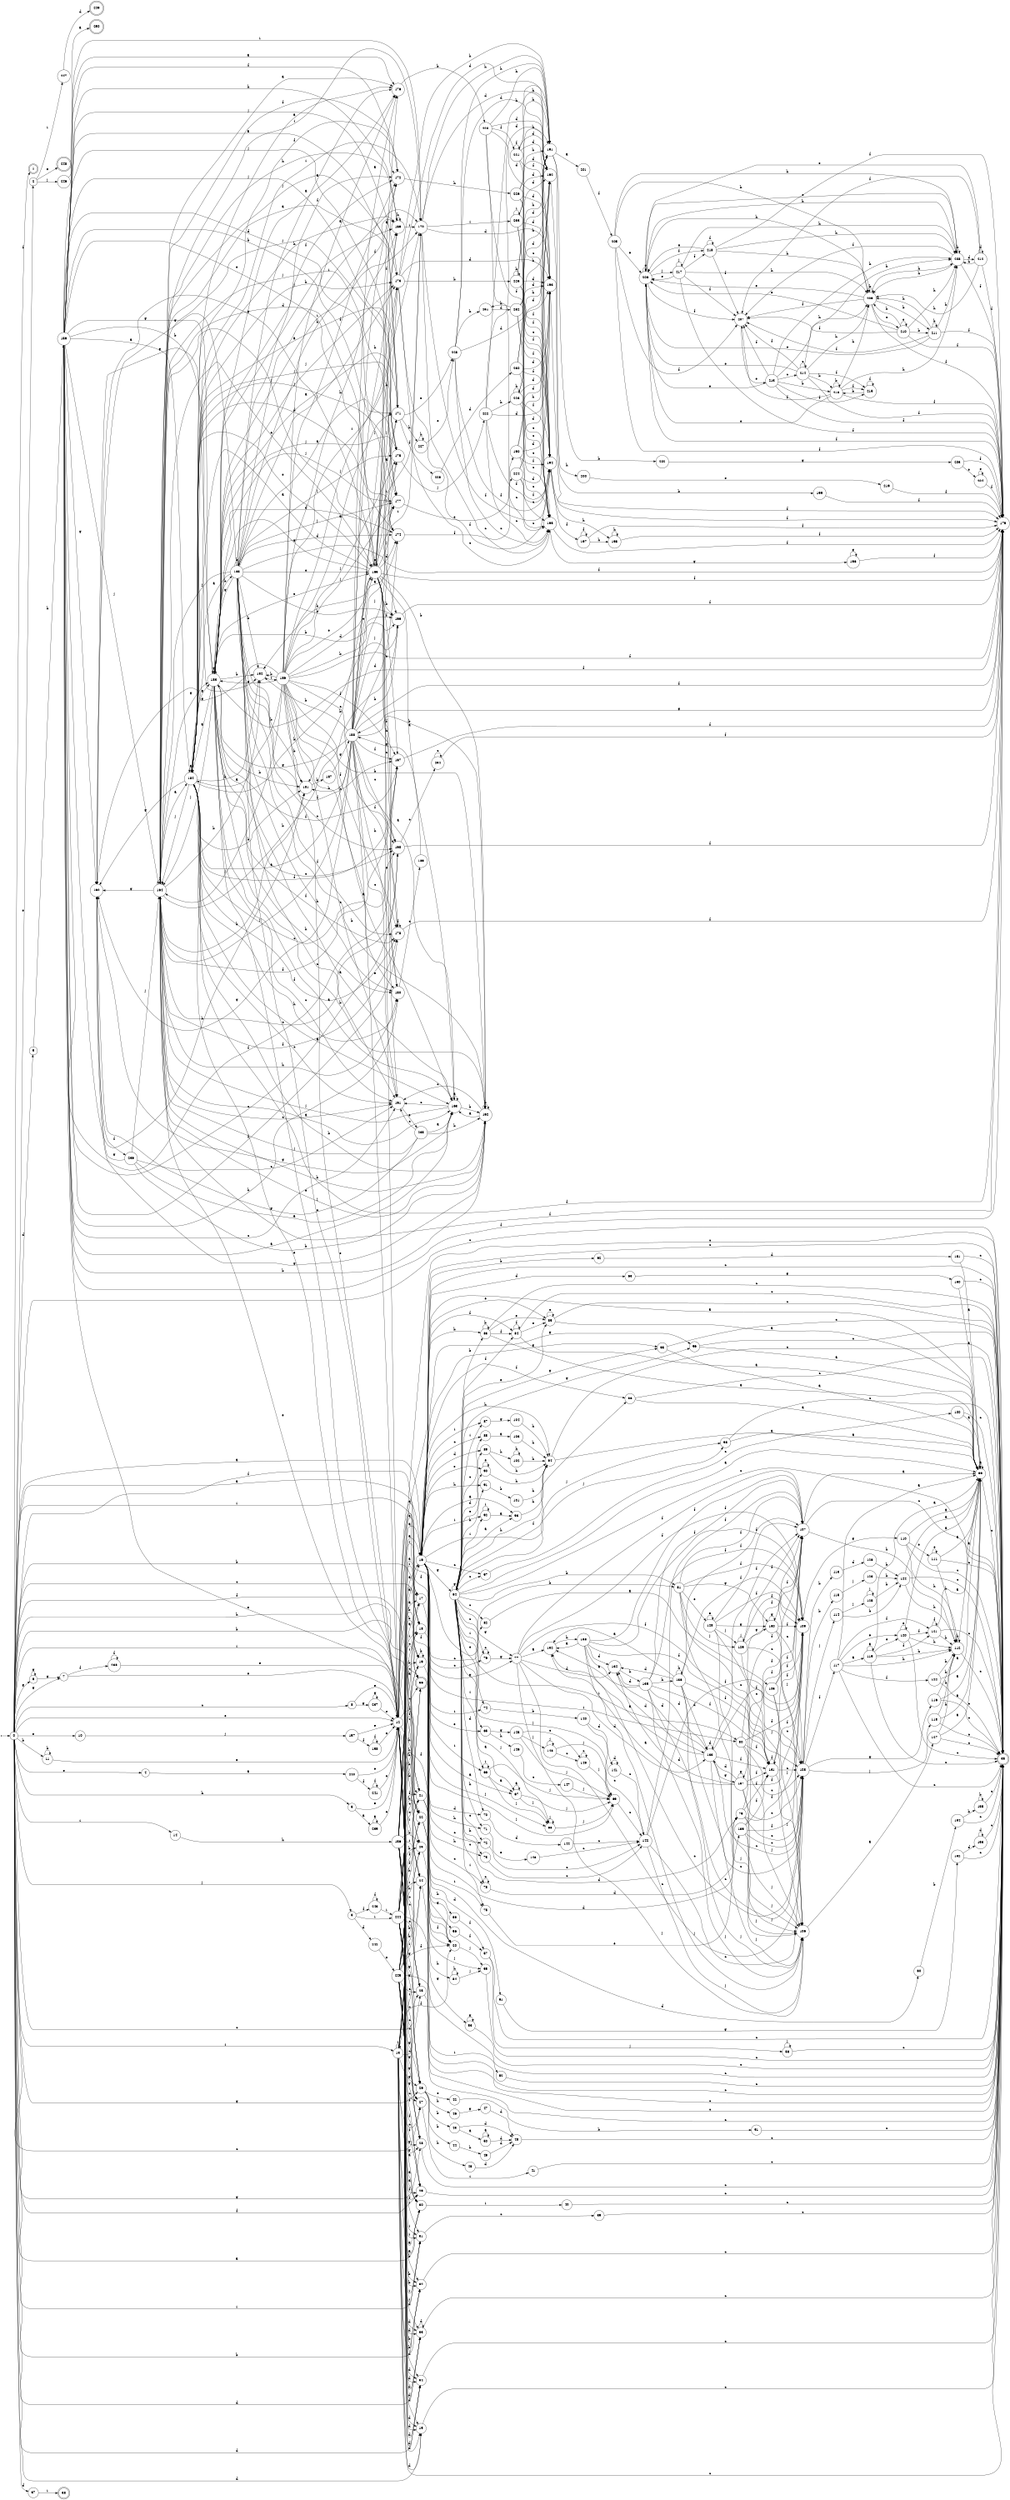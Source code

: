 digraph finite_state_machine {
rankdir=LR;
size="20,20";
node [shape = point]; "dummy0"
node [shape = circle]; "0";
"dummy0" -> "0";
node [shape = doublecircle]; "1";node [shape = circle]; "2";
node [shape = circle]; "3";
node [shape = circle]; "4";
node [shape = circle]; "5";
node [shape = circle]; "6";
node [shape = circle]; "7";
node [shape = circle]; "8";
node [shape = circle]; "9";
node [shape = circle]; "10";
node [shape = circle]; "11";
node [shape = circle]; "12";
node [shape = circle]; "13";
node [shape = circle]; "14";
node [shape = circle]; "15";
node [shape = circle]; "16";
node [shape = circle]; "17";
node [shape = circle]; "18";
node [shape = circle]; "19";
node [shape = circle]; "20";
node [shape = circle]; "21";
node [shape = circle]; "22";
node [shape = circle]; "23";
node [shape = circle]; "24";
node [shape = circle]; "25";
node [shape = circle]; "26";
node [shape = circle]; "27";
node [shape = circle]; "28";
node [shape = circle]; "29";
node [shape = circle]; "30";
node [shape = circle]; "31";
node [shape = circle]; "32";
node [shape = circle]; "33";
node [shape = circle]; "34";
node [shape = doublecircle]; "35";node [shape = doublecircle]; "36";node [shape = circle]; "37";
node [shape = doublecircle]; "38";node [shape = circle]; "39";
node [shape = circle]; "40";
node [shape = circle]; "41";
node [shape = circle]; "42";
node [shape = circle]; "43";
node [shape = circle]; "44";
node [shape = circle]; "45";
node [shape = circle]; "46";
node [shape = circle]; "47";
node [shape = circle]; "48";
node [shape = circle]; "49";
node [shape = circle]; "50";
node [shape = circle]; "51";
node [shape = circle]; "52";
node [shape = circle]; "53";
node [shape = circle]; "54";
node [shape = circle]; "55";
node [shape = circle]; "56";
node [shape = circle]; "57";
node [shape = circle]; "58";
node [shape = circle]; "59";
node [shape = circle]; "60";
node [shape = circle]; "61";
node [shape = circle]; "62";
node [shape = circle]; "63";
node [shape = circle]; "64";
node [shape = circle]; "65";
node [shape = circle]; "66";
node [shape = circle]; "67";
node [shape = circle]; "68";
node [shape = circle]; "69";
node [shape = circle]; "70";
node [shape = circle]; "71";
node [shape = circle]; "72";
node [shape = circle]; "73";
node [shape = circle]; "74";
node [shape = circle]; "75";
node [shape = circle]; "76";
node [shape = circle]; "77";
node [shape = circle]; "78";
node [shape = circle]; "79";
node [shape = circle]; "80";
node [shape = circle]; "81";
node [shape = circle]; "82";
node [shape = circle]; "83";
node [shape = circle]; "84";
node [shape = circle]; "85";
node [shape = circle]; "86";
node [shape = circle]; "87";
node [shape = circle]; "88";
node [shape = circle]; "89";
node [shape = circle]; "90";
node [shape = circle]; "91";
node [shape = circle]; "92";
node [shape = circle]; "93";
node [shape = circle]; "94";
node [shape = circle]; "95";
node [shape = circle]; "96";
node [shape = circle]; "97";
node [shape = circle]; "98";
node [shape = circle]; "99";
node [shape = circle]; "100";
node [shape = circle]; "101";
node [shape = circle]; "102";
node [shape = circle]; "103";
node [shape = circle]; "104";
node [shape = circle]; "105";
node [shape = circle]; "106";
node [shape = circle]; "107";
node [shape = circle]; "108";
node [shape = circle]; "109";
node [shape = circle]; "110";
node [shape = circle]; "111";
node [shape = circle]; "112";
node [shape = circle]; "113";
node [shape = circle]; "114";
node [shape = circle]; "115";
node [shape = circle]; "116";
node [shape = circle]; "117";
node [shape = circle]; "118";
node [shape = circle]; "119";
node [shape = circle]; "120";
node [shape = circle]; "121";
node [shape = circle]; "122";
node [shape = circle]; "123";
node [shape = circle]; "124";
node [shape = circle]; "125";
node [shape = circle]; "126";
node [shape = circle]; "127";
node [shape = circle]; "128";
node [shape = circle]; "129";
node [shape = circle]; "130";
node [shape = circle]; "131";
node [shape = circle]; "132";
node [shape = circle]; "133";
node [shape = circle]; "134";
node [shape = circle]; "135";
node [shape = circle]; "136";
node [shape = circle]; "137";
node [shape = circle]; "138";
node [shape = circle]; "139";
node [shape = circle]; "140";
node [shape = circle]; "141";
node [shape = circle]; "142";
node [shape = circle]; "143";
node [shape = circle]; "144";
node [shape = circle]; "145";
node [shape = circle]; "146";
node [shape = circle]; "147";
node [shape = circle]; "148";
node [shape = circle]; "149";
node [shape = circle]; "150";
node [shape = circle]; "151";
node [shape = circle]; "152";
node [shape = circle]; "153";
node [shape = circle]; "154";
node [shape = circle]; "155";
node [shape = circle]; "156";
node [shape = circle]; "157";
node [shape = circle]; "158";
node [shape = circle]; "159";
node [shape = circle]; "160";
node [shape = circle]; "161";
node [shape = circle]; "162";
node [shape = circle]; "163";
node [shape = circle]; "164";
node [shape = circle]; "165";
node [shape = circle]; "166";
node [shape = circle]; "167";
node [shape = circle]; "168";
node [shape = circle]; "169";
node [shape = circle]; "170";
node [shape = circle]; "171";
node [shape = circle]; "172";
node [shape = circle]; "173";
node [shape = circle]; "174";
node [shape = circle]; "175";
node [shape = circle]; "176";
node [shape = circle]; "177";
node [shape = circle]; "178";
node [shape = circle]; "179";
node [shape = circle]; "180";
node [shape = circle]; "181";
node [shape = circle]; "182";
node [shape = circle]; "183";
node [shape = circle]; "184";
node [shape = circle]; "185";
node [shape = circle]; "186";
node [shape = circle]; "187";
node [shape = circle]; "188";
node [shape = circle]; "189";
node [shape = circle]; "190";
node [shape = circle]; "191";
node [shape = circle]; "192";
node [shape = circle]; "193";
node [shape = circle]; "194";
node [shape = circle]; "195";
node [shape = circle]; "196";
node [shape = circle]; "197";
node [shape = circle]; "198";
node [shape = circle]; "199";
node [shape = circle]; "200";
node [shape = circle]; "201";
node [shape = circle]; "202";
node [shape = circle]; "203";
node [shape = circle]; "204";
node [shape = circle]; "205";
node [shape = circle]; "206";
node [shape = circle]; "207";
node [shape = circle]; "208";
node [shape = circle]; "209";
node [shape = circle]; "210";
node [shape = circle]; "211";
node [shape = circle]; "212";
node [shape = circle]; "213";
node [shape = circle]; "214";
node [shape = circle]; "215";
node [shape = circle]; "216";
node [shape = circle]; "217";
node [shape = circle]; "218";
node [shape = circle]; "219";
node [shape = circle]; "220";
node [shape = circle]; "221";
node [shape = circle]; "222";
node [shape = circle]; "223";
node [shape = circle]; "224";
node [shape = circle]; "225";
node [shape = circle]; "226";
node [shape = circle]; "227";
node [shape = circle]; "228";
node [shape = circle]; "229";
node [shape = circle]; "230";
node [shape = circle]; "231";
node [shape = circle]; "232";
node [shape = circle]; "233";
node [shape = circle]; "234";
node [shape = circle]; "235";
node [shape = circle]; "236";
node [shape = circle]; "237";
node [shape = circle]; "238";
node [shape = circle]; "239";
node [shape = circle]; "240";
node [shape = circle]; "241";
node [shape = circle]; "242";
node [shape = circle]; "243";
node [shape = circle]; "244";
node [shape = circle]; "245";
node [shape = circle]; "246";
node [shape = circle]; "247";
node [shape = doublecircle]; "248";node [shape = doublecircle]; "249";node [shape = doublecircle]; "250";"0" -> "1" [label = "f"];
 "0" -> "29" [label = "f"];
 "0" -> "20" [label = "f"];
 "0" -> "21" [label = "f"];
 "0" -> "2" [label = "e"];
 "0" -> "10" [label = "e"];
 "0" -> "4" [label = "e"];
 "0" -> "12" [label = "e"];
 "0" -> "3" [label = "j"];
 "0" -> "5" [label = "h"];
 "0" -> "22" [label = "h"];
 "0" -> "26" [label = "g"];
 "0" -> "28" [label = "g"];
 "0" -> "6" [label = "g"];
 "0" -> "7" [label = "g"];
 "0" -> "35" [label = "c"];
 "0" -> "36" [label = "c"];
 "0" -> "8" [label = "c"];
 "0" -> "25" [label = "c"];
 "0" -> "27" [label = "c"];
 "0" -> "33" [label = "d"];
 "0" -> "34" [label = "d"];
 "0" -> "37" [label = "d"];
 "0" -> "9" [label = "d"];
 "0" -> "15" [label = "d"];
 "0" -> "19" [label = "b"];
 "0" -> "32" [label = "b"];
 "0" -> "11" [label = "b"];
 "0" -> "23" [label = "b"];
 "0" -> "18" [label = "i"];
 "0" -> "24" [label = "i"];
 "0" -> "13" [label = "i"];
 "0" -> "14" [label = "i"];
 "0" -> "31" [label = "i"];
 "0" -> "16" [label = "a"];
 "0" -> "17" [label = "a"];
 "0" -> "30" [label = "a"];
 "37" -> "38" [label = "i"];
 "34" -> "35" [label = "c"];
 "33" -> "33" [label = "d"];
 "33" -> "35" [label = "c"];
 "32" -> "35" [label = "c"];
 "31" -> "39" [label = "c"];
 "39" -> "35" [label = "c"];
 "30" -> "40" [label = "i"];
 "40" -> "35" [label = "c"];
 "29" -> "35" [label = "c"];
 "28" -> "35" [label = "c"];
 "27" -> "41" [label = "i"];
 "41" -> "35" [label = "c"];
 "26" -> "42" [label = "e"];
 "26" -> "43" [label = "b"];
 "26" -> "44" [label = "b"];
 "26" -> "45" [label = "h"];
 "26" -> "46" [label = "h"];
 "46" -> "47" [label = "g"];
 "47" -> "48" [label = "d"];
 "48" -> "35" [label = "c"];
 "45" -> "48" [label = "d"];
 "44" -> "49" [label = "h"];
 "49" -> "48" [label = "d"];
 "43" -> "50" [label = "a"];
 "43" -> "48" [label = "d"];
 "50" -> "50" [label = "a"];
 "50" -> "48" [label = "d"];
 "42" -> "51" [label = "b"];
 "51" -> "35" [label = "c"];
 "25" -> "35" [label = "c"];
 "24" -> "35" [label = "c"];
 "23" -> "52" [label = "i"];
 "52" -> "35" [label = "c"];
 "22" -> "53" [label = "g"];
 "22" -> "35" [label = "c"];
 "53" -> "53" [label = "g"];
 "53" -> "35" [label = "c"];
 "21" -> "54" [label = "h"];
 "21" -> "55" [label = "j"];
 "55" -> "35" [label = "c"];
 "54" -> "54" [label = "h"];
 "54" -> "55" [label = "j"];
 "20" -> "55" [label = "j"];
 "19" -> "19" [label = "b"];
 "19" -> "20" [label = "f"];
 "18" -> "56" [label = "g"];
 "56" -> "57" [label = "f"];
 "57" -> "58" [label = "j"];
 "57" -> "35" [label = "c"];
 "58" -> "58" [label = "j"];
 "58" -> "35" [label = "c"];
 "17" -> "59" [label = "h"];
 "59" -> "57" [label = "f"];
 "16" -> "63" [label = "d"];
 "16" -> "70" [label = "d"];
 "16" -> "89" [label = "d"];
 "16" -> "60" [label = "d"];
 "16" -> "61" [label = "d"];
 "16" -> "79" [label = "d"];
 "16" -> "81" [label = "b"];
 "16" -> "83" [label = "b"];
 "16" -> "62" [label = "b"];
 "16" -> "64" [label = "g"];
 "16" -> "96" [label = "g"];
 "16" -> "77" [label = "g"];
 "16" -> "95" [label = "g"];
 "16" -> "65" [label = "e"];
 "16" -> "90" [label = "e"];
 "16" -> "85" [label = "e"];
 "16" -> "80" [label = "i"];
 "16" -> "66" [label = "i"];
 "16" -> "87" [label = "i"];
 "16" -> "74" [label = "i"];
 "16" -> "75" [label = "i"];
 "16" -> "92" [label = "i"];
 "16" -> "99" [label = "a"];
 "16" -> "67" [label = "a"];
 "16" -> "93" [label = "a"];
 "16" -> "98" [label = "j"];
 "16" -> "68" [label = "j"];
 "16" -> "69" [label = "j"];
 "16" -> "73" [label = "h"];
 "16" -> "91" [label = "h"];
 "16" -> "94" [label = "h"];
 "16" -> "71" [label = "h"];
 "16" -> "97" [label = "c"];
 "16" -> "82" [label = "c"];
 "16" -> "35" [label = "c"];
 "16" -> "72" [label = "c"];
 "16" -> "88" [label = "c"];
 "16" -> "76" [label = "c"];
 "16" -> "78" [label = "c"];
 "16" -> "84" [label = "f"];
 "16" -> "86" [label = "f"];
 "99" -> "99" [label = "a"];
 "99" -> "35" [label = "c"];
 "98" -> "99" [label = "a"];
 "98" -> "35" [label = "c"];
 "97" -> "100" [label = "c"];
 "100" -> "99" [label = "a"];
 "100" -> "35" [label = "c"];
 "96" -> "99" [label = "a"];
 "96" -> "35" [label = "c"];
 "95" -> "99" [label = "a"];
 "95" -> "35" [label = "c"];
 "94" -> "99" [label = "a"];
 "94" -> "35" [label = "c"];
 "93" -> "94" [label = "h"];
 "92" -> "92" [label = "i"];
 "92" -> "93" [label = "a"];
 "91" -> "101" [label = "b"];
 "101" -> "94" [label = "h"];
 "90" -> "90" [label = "e"];
 "90" -> "94" [label = "h"];
 "89" -> "94" [label = "h"];
 "89" -> "102" [label = "h"];
 "102" -> "94" [label = "h"];
 "102" -> "102" [label = "h"];
 "88" -> "103" [label = "a"];
 "103" -> "94" [label = "h"];
 "87" -> "104" [label = "g"];
 "104" -> "94" [label = "h"];
 "86" -> "99" [label = "a"];
 "86" -> "35" [label = "c"];
 "85" -> "85" [label = "e"];
 "85" -> "99" [label = "a"];
 "85" -> "35" [label = "c"];
 "84" -> "84" [label = "f"];
 "84" -> "85" [label = "e"];
 "84" -> "99" [label = "a"];
 "84" -> "35" [label = "c"];
 "83" -> "83" [label = "b"];
 "83" -> "84" [label = "f"];
 "83" -> "85" [label = "e"];
 "83" -> "99" [label = "a"];
 "83" -> "35" [label = "c"];
 "82" -> "105" [label = "a"];
 "105" -> "106" [label = "j"];
 "105" -> "107" [label = "f"];
 "105" -> "109" [label = "f"];
 "105" -> "108" [label = "c"];
 "109" -> "110" [label = "g"];
 "110" -> "111" [label = "e"];
 "110" -> "112" [label = "h"];
 "110" -> "99" [label = "a"];
 "110" -> "35" [label = "c"];
 "112" -> "112" [label = "h"];
 "112" -> "99" [label = "a"];
 "112" -> "35" [label = "c"];
 "111" -> "111" [label = "e"];
 "111" -> "112" [label = "h"];
 "111" -> "99" [label = "a"];
 "111" -> "35" [label = "c"];
 "108" -> "113" [label = "b"];
 "108" -> "115" [label = "b"];
 "108" -> "114" [label = "j"];
 "108" -> "118" [label = "j"];
 "108" -> "116" [label = "g"];
 "108" -> "117" [label = "f"];
 "118" -> "112" [label = "h"];
 "118" -> "99" [label = "a"];
 "118" -> "35" [label = "c"];
 "117" -> "99" [label = "a"];
 "117" -> "119" [label = "a"];
 "117" -> "120" [label = "e"];
 "117" -> "121" [label = "f"];
 "117" -> "122" [label = "f"];
 "117" -> "112" [label = "h"];
 "117" -> "35" [label = "c"];
 "122" -> "112" [label = "h"];
 "122" -> "99" [label = "a"];
 "122" -> "35" [label = "c"];
 "121" -> "121" [label = "f"];
 "121" -> "112" [label = "h"];
 "121" -> "99" [label = "a"];
 "121" -> "35" [label = "c"];
 "120" -> "120" [label = "e"];
 "120" -> "121" [label = "f"];
 "120" -> "112" [label = "h"];
 "120" -> "99" [label = "a"];
 "120" -> "35" [label = "c"];
 "119" -> "99" [label = "a"];
 "119" -> "119" [label = "a"];
 "119" -> "120" [label = "e"];
 "119" -> "121" [label = "f"];
 "119" -> "112" [label = "h"];
 "119" -> "35" [label = "c"];
 "116" -> "112" [label = "h"];
 "116" -> "99" [label = "a"];
 "116" -> "35" [label = "c"];
 "115" -> "123" [label = "j"];
 "123" -> "124" [label = "b"];
 "124" -> "112" [label = "h"];
 "124" -> "99" [label = "a"];
 "124" -> "35" [label = "c"];
 "114" -> "125" [label = "j"];
 "114" -> "124" [label = "b"];
 "125" -> "125" [label = "j"];
 "125" -> "124" [label = "b"];
 "113" -> "126" [label = "d"];
 "126" -> "124" [label = "b"];
 "107" -> "112" [label = "h"];
 "107" -> "99" [label = "a"];
 "107" -> "35" [label = "c"];
 "106" -> "127" [label = "a"];
 "127" -> "112" [label = "h"];
 "127" -> "99" [label = "a"];
 "127" -> "35" [label = "c"];
 "81" -> "128" [label = "e"];
 "81" -> "129" [label = "j"];
 "81" -> "106" [label = "j"];
 "81" -> "130" [label = "g"];
 "81" -> "107" [label = "f"];
 "81" -> "109" [label = "f"];
 "81" -> "108" [label = "c"];
 "130" -> "130" [label = "g"];
 "130" -> "106" [label = "j"];
 "130" -> "107" [label = "f"];
 "130" -> "109" [label = "f"];
 "130" -> "108" [label = "c"];
 "129" -> "129" [label = "j"];
 "129" -> "106" [label = "j"];
 "129" -> "130" [label = "g"];
 "129" -> "107" [label = "f"];
 "129" -> "109" [label = "f"];
 "129" -> "108" [label = "c"];
 "128" -> "128" [label = "e"];
 "128" -> "129" [label = "j"];
 "128" -> "106" [label = "j"];
 "128" -> "130" [label = "g"];
 "128" -> "107" [label = "f"];
 "128" -> "109" [label = "f"];
 "128" -> "108" [label = "c"];
 "80" -> "107" [label = "f"];
 "80" -> "131" [label = "f"];
 "80" -> "109" [label = "f"];
 "80" -> "106" [label = "j"];
 "80" -> "108" [label = "c"];
 "131" -> "107" [label = "f"];
 "131" -> "131" [label = "f"];
 "131" -> "109" [label = "f"];
 "131" -> "106" [label = "j"];
 "131" -> "108" [label = "c"];
 "79" -> "107" [label = "f"];
 "79" -> "131" [label = "f"];
 "79" -> "109" [label = "f"];
 "79" -> "106" [label = "j"];
 "79" -> "108" [label = "c"];
 "78" -> "78" [label = "c"];
 "78" -> "79" [label = "d"];
 "77" -> "132" [label = "a"];
 "77" -> "133" [label = "d"];
 "77" -> "134" [label = "d"];
 "77" -> "107" [label = "f"];
 "77" -> "131" [label = "f"];
 "77" -> "109" [label = "f"];
 "77" -> "106" [label = "j"];
 "77" -> "108" [label = "c"];
 "134" -> "135" [label = "h"];
 "135" -> "133" [label = "d"];
 "135" -> "134" [label = "d"];
 "135" -> "136" [label = "h"];
 "135" -> "132" [label = "a"];
 "135" -> "107" [label = "f"];
 "135" -> "131" [label = "f"];
 "135" -> "109" [label = "f"];
 "135" -> "106" [label = "j"];
 "135" -> "108" [label = "c"];
 "136" -> "136" [label = "h"];
 "136" -> "133" [label = "d"];
 "136" -> "134" [label = "d"];
 "136" -> "132" [label = "a"];
 "136" -> "107" [label = "f"];
 "136" -> "131" [label = "f"];
 "136" -> "109" [label = "f"];
 "136" -> "106" [label = "j"];
 "136" -> "108" [label = "c"];
 "133" -> "133" [label = "d"];
 "133" -> "134" [label = "d"];
 "133" -> "137" [label = "g"];
 "133" -> "132" [label = "a"];
 "133" -> "107" [label = "f"];
 "133" -> "131" [label = "f"];
 "133" -> "109" [label = "f"];
 "133" -> "106" [label = "j"];
 "133" -> "108" [label = "c"];
 "137" -> "137" [label = "g"];
 "137" -> "133" [label = "d"];
 "137" -> "134" [label = "d"];
 "137" -> "132" [label = "a"];
 "137" -> "107" [label = "f"];
 "137" -> "131" [label = "f"];
 "137" -> "109" [label = "f"];
 "137" -> "106" [label = "j"];
 "137" -> "108" [label = "c"];
 "132" -> "138" [label = "h"];
 "138" -> "132" [label = "a"];
 "138" -> "133" [label = "d"];
 "138" -> "134" [label = "d"];
 "138" -> "107" [label = "f"];
 "138" -> "131" [label = "f"];
 "138" -> "109" [label = "f"];
 "138" -> "106" [label = "j"];
 "138" -> "108" [label = "c"];
 "76" -> "76" [label = "c"];
 "76" -> "77" [label = "g"];
 "75" -> "139" [label = "e"];
 "139" -> "107" [label = "f"];
 "139" -> "131" [label = "f"];
 "139" -> "109" [label = "f"];
 "139" -> "106" [label = "j"];
 "139" -> "108" [label = "c"];
 "74" -> "140" [label = "b"];
 "140" -> "141" [label = "d"];
 "140" -> "142" [label = "c"];
 "142" -> "106" [label = "j"];
 "142" -> "107" [label = "f"];
 "142" -> "109" [label = "f"];
 "142" -> "108" [label = "c"];
 "141" -> "141" [label = "d"];
 "141" -> "142" [label = "c"];
 "73" -> "142" [label = "c"];
 "72" -> "142" [label = "c"];
 "71" -> "143" [label = "e"];
 "143" -> "142" [label = "c"];
 "70" -> "144" [label = "d"];
 "144" -> "142" [label = "c"];
 "69" -> "142" [label = "c"];
 "68" -> "68" [label = "j"];
 "68" -> "69" [label = "j"];
 "67" -> "67" [label = "a"];
 "67" -> "68" [label = "j"];
 "67" -> "69" [label = "j"];
 "66" -> "66" [label = "i"];
 "66" -> "67" [label = "a"];
 "66" -> "68" [label = "j"];
 "66" -> "69" [label = "j"];
 "65" -> "145" [label = "g"];
 "65" -> "146" [label = "h"];
 "146" -> "147" [label = "c"];
 "147" -> "69" [label = "j"];
 "145" -> "148" [label = "j"];
 "145" -> "69" [label = "j"];
 "145" -> "149" [label = "c"];
 "149" -> "149" [label = "c"];
 "149" -> "69" [label = "j"];
 "148" -> "148" [label = "j"];
 "148" -> "69" [label = "j"];
 "148" -> "149" [label = "c"];
 "64" -> "64" [label = "g"];
 "64" -> "96" [label = "g"];
 "64" -> "77" [label = "g"];
 "64" -> "95" [label = "g"];
 "64" -> "65" [label = "e"];
 "64" -> "90" [label = "e"];
 "64" -> "85" [label = "e"];
 "64" -> "80" [label = "i"];
 "64" -> "66" [label = "i"];
 "64" -> "87" [label = "i"];
 "64" -> "74" [label = "i"];
 "64" -> "75" [label = "i"];
 "64" -> "92" [label = "i"];
 "64" -> "99" [label = "a"];
 "64" -> "67" [label = "a"];
 "64" -> "93" [label = "a"];
 "64" -> "98" [label = "j"];
 "64" -> "68" [label = "j"];
 "64" -> "69" [label = "j"];
 "64" -> "89" [label = "d"];
 "64" -> "70" [label = "d"];
 "64" -> "79" [label = "d"];
 "64" -> "73" [label = "h"];
 "64" -> "91" [label = "h"];
 "64" -> "94" [label = "h"];
 "64" -> "71" [label = "h"];
 "64" -> "97" [label = "c"];
 "64" -> "82" [label = "c"];
 "64" -> "35" [label = "c"];
 "64" -> "72" [label = "c"];
 "64" -> "88" [label = "c"];
 "64" -> "76" [label = "c"];
 "64" -> "78" [label = "c"];
 "64" -> "81" [label = "b"];
 "64" -> "83" [label = "b"];
 "64" -> "84" [label = "f"];
 "64" -> "86" [label = "f"];
 "63" -> "150" [label = "g"];
 "150" -> "99" [label = "a"];
 "150" -> "35" [label = "c"];
 "62" -> "151" [label = "d"];
 "151" -> "99" [label = "a"];
 "151" -> "35" [label = "c"];
 "61" -> "152" [label = "g"];
 "152" -> "153" [label = "d"];
 "152" -> "35" [label = "c"];
 "153" -> "153" [label = "d"];
 "153" -> "35" [label = "c"];
 "60" -> "154" [label = "b"];
 "154" -> "155" [label = "b"];
 "154" -> "35" [label = "c"];
 "155" -> "155" [label = "b"];
 "155" -> "35" [label = "c"];
 "15" -> "35" [label = "c"];
 "14" -> "156" [label = "h"];
 "156" -> "33" [label = "d"];
 "156" -> "34" [label = "d"];
 "156" -> "15" [label = "d"];
 "156" -> "16" [label = "a"];
 "156" -> "17" [label = "a"];
 "156" -> "30" [label = "a"];
 "156" -> "24" [label = "i"];
 "156" -> "18" [label = "i"];
 "156" -> "31" [label = "i"];
 "156" -> "32" [label = "b"];
 "156" -> "19" [label = "b"];
 "156" -> "23" [label = "b"];
 "156" -> "29" [label = "f"];
 "156" -> "20" [label = "f"];
 "156" -> "21" [label = "f"];
 "156" -> "22" [label = "h"];
 "156" -> "25" [label = "c"];
 "156" -> "27" [label = "c"];
 "156" -> "36" [label = "c"];
 "156" -> "35" [label = "c"];
 "156" -> "26" [label = "g"];
 "156" -> "28" [label = "g"];
 "13" -> "24" [label = "i"];
 "13" -> "18" [label = "i"];
 "13" -> "13" [label = "i"];
 "13" -> "31" [label = "i"];
 "13" -> "33" [label = "d"];
 "13" -> "34" [label = "d"];
 "13" -> "15" [label = "d"];
 "13" -> "16" [label = "a"];
 "13" -> "17" [label = "a"];
 "13" -> "30" [label = "a"];
 "13" -> "32" [label = "b"];
 "13" -> "19" [label = "b"];
 "13" -> "23" [label = "b"];
 "13" -> "29" [label = "f"];
 "13" -> "20" [label = "f"];
 "13" -> "21" [label = "f"];
 "13" -> "22" [label = "h"];
 "13" -> "25" [label = "c"];
 "13" -> "27" [label = "c"];
 "13" -> "36" [label = "c"];
 "13" -> "35" [label = "c"];
 "13" -> "26" [label = "g"];
 "13" -> "28" [label = "g"];
 "12" -> "33" [label = "d"];
 "12" -> "34" [label = "d"];
 "12" -> "15" [label = "d"];
 "12" -> "16" [label = "a"];
 "12" -> "17" [label = "a"];
 "12" -> "30" [label = "a"];
 "12" -> "24" [label = "i"];
 "12" -> "18" [label = "i"];
 "12" -> "31" [label = "i"];
 "12" -> "32" [label = "b"];
 "12" -> "19" [label = "b"];
 "12" -> "23" [label = "b"];
 "12" -> "29" [label = "f"];
 "12" -> "20" [label = "f"];
 "12" -> "21" [label = "f"];
 "12" -> "22" [label = "h"];
 "12" -> "25" [label = "c"];
 "12" -> "27" [label = "c"];
 "12" -> "36" [label = "c"];
 "12" -> "35" [label = "c"];
 "12" -> "26" [label = "g"];
 "12" -> "28" [label = "g"];
 "11" -> "11" [label = "b"];
 "11" -> "12" [label = "e"];
 "10" -> "157" [label = "j"];
 "157" -> "158" [label = "f"];
 "157" -> "12" [label = "e"];
 "158" -> "158" [label = "f"];
 "158" -> "12" [label = "e"];
 "9" -> "159" [label = "h"];
 "159" -> "160" [label = "g"];
 "159" -> "183" [label = "g"];
 "159" -> "168" [label = "c"];
 "159" -> "161" [label = "c"];
 "159" -> "162" [label = "b"];
 "159" -> "182" [label = "b"];
 "159" -> "181" [label = "b"];
 "159" -> "166" [label = "b"];
 "159" -> "176" [label = "a"];
 "159" -> "163" [label = "a"];
 "159" -> "171" [label = "a"];
 "159" -> "184" [label = "a"];
 "159" -> "177" [label = "j"];
 "159" -> "164" [label = "j"];
 "159" -> "173" [label = "j"];
 "159" -> "175" [label = "j"];
 "159" -> "12" [label = "e"];
 "159" -> "165" [label = "e"];
 "159" -> "178" [label = "f"];
 "159" -> "179" [label = "f"];
 "159" -> "172" [label = "f"];
 "159" -> "167" [label = "f"];
 "159" -> "169" [label = "h"];
 "159" -> "180" [label = "h"];
 "159" -> "170" [label = "i"];
 "159" -> "174" [label = "d"];
 "184" -> "184" [label = "a"];
 "184" -> "163" [label = "a"];
 "184" -> "171" [label = "a"];
 "184" -> "176" [label = "a"];
 "184" -> "160" [label = "g"];
 "184" -> "183" [label = "g"];
 "184" -> "168" [label = "c"];
 "184" -> "161" [label = "c"];
 "184" -> "162" [label = "b"];
 "184" -> "182" [label = "b"];
 "184" -> "181" [label = "b"];
 "184" -> "166" [label = "b"];
 "184" -> "177" [label = "j"];
 "184" -> "164" [label = "j"];
 "184" -> "173" [label = "j"];
 "184" -> "175" [label = "j"];
 "184" -> "12" [label = "e"];
 "184" -> "165" [label = "e"];
 "184" -> "178" [label = "f"];
 "184" -> "179" [label = "f"];
 "184" -> "172" [label = "f"];
 "184" -> "167" [label = "f"];
 "184" -> "169" [label = "h"];
 "184" -> "180" [label = "h"];
 "184" -> "170" [label = "i"];
 "184" -> "174" [label = "d"];
 "183" -> "160" [label = "g"];
 "183" -> "183" [label = "g"];
 "183" -> "162" [label = "b"];
 "183" -> "181" [label = "b"];
 "183" -> "166" [label = "b"];
 "183" -> "182" [label = "b"];
 "183" -> "185" [label = "b"];
 "183" -> "168" [label = "c"];
 "183" -> "161" [label = "c"];
 "183" -> "176" [label = "a"];
 "183" -> "163" [label = "a"];
 "183" -> "171" [label = "a"];
 "183" -> "184" [label = "a"];
 "183" -> "177" [label = "j"];
 "183" -> "164" [label = "j"];
 "183" -> "173" [label = "j"];
 "183" -> "175" [label = "j"];
 "183" -> "12" [label = "e"];
 "183" -> "165" [label = "e"];
 "183" -> "178" [label = "f"];
 "183" -> "179" [label = "f"];
 "183" -> "172" [label = "f"];
 "183" -> "167" [label = "f"];
 "183" -> "169" [label = "h"];
 "183" -> "180" [label = "h"];
 "183" -> "170" [label = "i"];
 "183" -> "174" [label = "d"];
 "185" -> "162" [label = "b"];
 "185" -> "181" [label = "b"];
 "185" -> "166" [label = "b"];
 "185" -> "182" [label = "b"];
 "185" -> "185" [label = "b"];
 "185" -> "160" [label = "g"];
 "185" -> "183" [label = "g"];
 "185" -> "168" [label = "c"];
 "185" -> "161" [label = "c"];
 "185" -> "176" [label = "a"];
 "185" -> "163" [label = "a"];
 "185" -> "171" [label = "a"];
 "185" -> "184" [label = "a"];
 "185" -> "177" [label = "j"];
 "185" -> "164" [label = "j"];
 "185" -> "173" [label = "j"];
 "185" -> "175" [label = "j"];
 "185" -> "12" [label = "e"];
 "185" -> "165" [label = "e"];
 "185" -> "178" [label = "f"];
 "185" -> "179" [label = "f"];
 "185" -> "172" [label = "f"];
 "185" -> "167" [label = "f"];
 "185" -> "169" [label = "h"];
 "185" -> "180" [label = "h"];
 "185" -> "170" [label = "i"];
 "185" -> "174" [label = "d"];
 "182" -> "186" [label = "i"];
 "186" -> "162" [label = "b"];
 "186" -> "166" [label = "b"];
 "186" -> "181" [label = "b"];
 "186" -> "182" [label = "b"];
 "186" -> "160" [label = "g"];
 "186" -> "183" [label = "g"];
 "186" -> "168" [label = "c"];
 "186" -> "161" [label = "c"];
 "186" -> "176" [label = "a"];
 "186" -> "163" [label = "a"];
 "186" -> "171" [label = "a"];
 "186" -> "184" [label = "a"];
 "186" -> "177" [label = "j"];
 "186" -> "164" [label = "j"];
 "186" -> "173" [label = "j"];
 "186" -> "175" [label = "j"];
 "186" -> "12" [label = "e"];
 "186" -> "165" [label = "e"];
 "186" -> "178" [label = "f"];
 "186" -> "179" [label = "f"];
 "186" -> "172" [label = "f"];
 "186" -> "167" [label = "f"];
 "186" -> "169" [label = "h"];
 "186" -> "180" [label = "h"];
 "186" -> "170" [label = "i"];
 "186" -> "174" [label = "d"];
 "181" -> "187" [label = "b"];
 "187" -> "188" [label = "g"];
 "188" -> "162" [label = "b"];
 "188" -> "182" [label = "b"];
 "188" -> "181" [label = "b"];
 "188" -> "166" [label = "b"];
 "188" -> "178" [label = "f"];
 "188" -> "179" [label = "f"];
 "188" -> "172" [label = "f"];
 "188" -> "167" [label = "f"];
 "188" -> "168" [label = "c"];
 "188" -> "161" [label = "c"];
 "188" -> "169" [label = "h"];
 "188" -> "180" [label = "h"];
 "188" -> "170" [label = "i"];
 "188" -> "176" [label = "a"];
 "188" -> "171" [label = "a"];
 "188" -> "163" [label = "a"];
 "188" -> "184" [label = "a"];
 "188" -> "177" [label = "j"];
 "188" -> "164" [label = "j"];
 "188" -> "173" [label = "j"];
 "188" -> "175" [label = "j"];
 "188" -> "174" [label = "d"];
 "188" -> "160" [label = "g"];
 "188" -> "183" [label = "g"];
 "188" -> "12" [label = "e"];
 "188" -> "165" [label = "e"];
 "180" -> "189" [label = "c"];
 "189" -> "188" [label = "g"];
 "179" -> "188" [label = "g"];
 "178" -> "178" [label = "f"];
 "178" -> "179" [label = "f"];
 "177" -> "190" [label = "e"];
 "190" -> "191" [label = "h"];
 "190" -> "192" [label = "d"];
 "190" -> "193" [label = "d"];
 "190" -> "194" [label = "f"];
 "190" -> "195" [label = "c"];
 "195" -> "196" [label = "g"];
 "195" -> "179" [label = "f"];
 "196" -> "196" [label = "g"];
 "196" -> "179" [label = "f"];
 "194" -> "179" [label = "f"];
 "194" -> "197" [label = "f"];
 "194" -> "198" [label = "h"];
 "198" -> "198" [label = "h"];
 "198" -> "179" [label = "f"];
 "197" -> "179" [label = "f"];
 "197" -> "197" [label = "f"];
 "197" -> "198" [label = "h"];
 "193" -> "179" [label = "f"];
 "192" -> "199" [label = "b"];
 "199" -> "179" [label = "f"];
 "191" -> "200" [label = "h"];
 "191" -> "201" [label = "a"];
 "191" -> "202" [label = "b"];
 "202" -> "203" [label = "g"];
 "203" -> "204" [label = "e"];
 "203" -> "179" [label = "f"];
 "204" -> "204" [label = "e"];
 "204" -> "179" [label = "f"];
 "201" -> "205" [label = "f"];
 "205" -> "206" [label = "e"];
 "205" -> "179" [label = "f"];
 "205" -> "207" [label = "f"];
 "205" -> "208" [label = "h"];
 "205" -> "209" [label = "h"];
 "209" -> "208" [label = "h"];
 "209" -> "209" [label = "h"];
 "209" -> "210" [label = "e"];
 "209" -> "206" [label = "e"];
 "209" -> "211" [label = "b"];
 "209" -> "179" [label = "f"];
 "209" -> "207" [label = "f"];
 "211" -> "211" [label = "b"];
 "211" -> "208" [label = "h"];
 "211" -> "209" [label = "h"];
 "211" -> "206" [label = "e"];
 "211" -> "179" [label = "f"];
 "211" -> "207" [label = "f"];
 "210" -> "210" [label = "e"];
 "210" -> "206" [label = "e"];
 "210" -> "208" [label = "h"];
 "210" -> "209" [label = "h"];
 "210" -> "211" [label = "b"];
 "210" -> "179" [label = "f"];
 "210" -> "207" [label = "f"];
 "208" -> "208" [label = "h"];
 "208" -> "209" [label = "h"];
 "208" -> "212" [label = "d"];
 "208" -> "206" [label = "e"];
 "208" -> "179" [label = "f"];
 "208" -> "207" [label = "f"];
 "212" -> "212" [label = "d"];
 "212" -> "208" [label = "h"];
 "212" -> "209" [label = "h"];
 "212" -> "206" [label = "e"];
 "212" -> "179" [label = "f"];
 "212" -> "207" [label = "f"];
 "207" -> "213" [label = "e"];
 "213" -> "215" [label = "f"];
 "213" -> "179" [label = "f"];
 "213" -> "207" [label = "f"];
 "213" -> "214" [label = "c"];
 "213" -> "216" [label = "b"];
 "213" -> "206" [label = "e"];
 "213" -> "208" [label = "h"];
 "213" -> "209" [label = "h"];
 "216" -> "216" [label = "b"];
 "216" -> "207" [label = "f"];
 "216" -> "179" [label = "f"];
 "216" -> "215" [label = "f"];
 "216" -> "206" [label = "e"];
 "216" -> "208" [label = "h"];
 "216" -> "209" [label = "h"];
 "215" -> "215" [label = "f"];
 "215" -> "216" [label = "b"];
 "214" -> "214" [label = "c"];
 "214" -> "215" [label = "f"];
 "214" -> "179" [label = "f"];
 "214" -> "207" [label = "f"];
 "214" -> "216" [label = "b"];
 "214" -> "206" [label = "e"];
 "214" -> "208" [label = "h"];
 "214" -> "209" [label = "h"];
 "206" -> "206" [label = "e"];
 "206" -> "217" [label = "j"];
 "206" -> "218" [label = "f"];
 "206" -> "179" [label = "f"];
 "206" -> "207" [label = "f"];
 "206" -> "208" [label = "h"];
 "206" -> "209" [label = "h"];
 "218" -> "218" [label = "f"];
 "218" -> "179" [label = "f"];
 "218" -> "207" [label = "f"];
 "218" -> "206" [label = "e"];
 "218" -> "208" [label = "h"];
 "218" -> "209" [label = "h"];
 "217" -> "217" [label = "j"];
 "217" -> "206" [label = "e"];
 "217" -> "218" [label = "f"];
 "217" -> "179" [label = "f"];
 "217" -> "207" [label = "f"];
 "217" -> "208" [label = "h"];
 "217" -> "209" [label = "h"];
 "200" -> "219" [label = "e"];
 "219" -> "179" [label = "f"];
 "176" -> "220" [label = "b"];
 "220" -> "194" [label = "f"];
 "220" -> "221" [label = "f"];
 "220" -> "191" [label = "h"];
 "220" -> "192" [label = "d"];
 "220" -> "193" [label = "d"];
 "220" -> "195" [label = "c"];
 "221" -> "194" [label = "f"];
 "221" -> "221" [label = "f"];
 "221" -> "191" [label = "h"];
 "221" -> "192" [label = "d"];
 "221" -> "193" [label = "d"];
 "221" -> "195" [label = "c"];
 "175" -> "222" [label = "j"];
 "222" -> "191" [label = "h"];
 "222" -> "223" [label = "h"];
 "222" -> "192" [label = "d"];
 "222" -> "193" [label = "d"];
 "222" -> "194" [label = "f"];
 "222" -> "195" [label = "c"];
 "223" -> "191" [label = "h"];
 "223" -> "223" [label = "h"];
 "223" -> "192" [label = "d"];
 "223" -> "193" [label = "d"];
 "223" -> "194" [label = "f"];
 "223" -> "195" [label = "c"];
 "174" -> "224" [label = "f"];
 "224" -> "191" [label = "h"];
 "224" -> "192" [label = "d"];
 "224" -> "193" [label = "d"];
 "224" -> "194" [label = "f"];
 "224" -> "195" [label = "c"];
 "173" -> "225" [label = "b"];
 "173" -> "191" [label = "h"];
 "173" -> "192" [label = "d"];
 "173" -> "193" [label = "d"];
 "173" -> "194" [label = "f"];
 "173" -> "195" [label = "c"];
 "225" -> "225" [label = "b"];
 "225" -> "191" [label = "h"];
 "225" -> "192" [label = "d"];
 "225" -> "193" [label = "d"];
 "225" -> "194" [label = "f"];
 "225" -> "195" [label = "c"];
 "172" -> "226" [label = "h"];
 "226" -> "191" [label = "h"];
 "226" -> "192" [label = "d"];
 "226" -> "193" [label = "d"];
 "226" -> "194" [label = "f"];
 "226" -> "195" [label = "c"];
 "171" -> "227" [label = "h"];
 "171" -> "228" [label = "e"];
 "171" -> "229" [label = "f"];
 "229" -> "230" [label = "d"];
 "230" -> "191" [label = "h"];
 "230" -> "192" [label = "d"];
 "230" -> "193" [label = "d"];
 "230" -> "194" [label = "f"];
 "230" -> "195" [label = "c"];
 "228" -> "191" [label = "h"];
 "228" -> "231" [label = "h"];
 "228" -> "192" [label = "d"];
 "228" -> "193" [label = "d"];
 "228" -> "194" [label = "f"];
 "228" -> "195" [label = "c"];
 "231" -> "232" [label = "d"];
 "232" -> "191" [label = "h"];
 "232" -> "231" [label = "h"];
 "232" -> "192" [label = "d"];
 "232" -> "193" [label = "d"];
 "232" -> "194" [label = "f"];
 "232" -> "195" [label = "c"];
 "227" -> "227" [label = "h"];
 "227" -> "228" [label = "e"];
 "170" -> "233" [label = "i"];
 "170" -> "191" [label = "h"];
 "170" -> "192" [label = "d"];
 "170" -> "193" [label = "d"];
 "170" -> "194" [label = "f"];
 "170" -> "195" [label = "c"];
 "233" -> "233" [label = "i"];
 "233" -> "191" [label = "h"];
 "233" -> "192" [label = "d"];
 "233" -> "193" [label = "d"];
 "233" -> "194" [label = "f"];
 "233" -> "195" [label = "c"];
 "169" -> "169" [label = "h"];
 "169" -> "170" [label = "i"];
 "168" -> "234" [label = "c"];
 "168" -> "179" [label = "f"];
 "234" -> "234" [label = "c"];
 "234" -> "179" [label = "f"];
 "167" -> "179" [label = "f"];
 "166" -> "179" [label = "f"];
 "165" -> "12" [label = "e"];
 "165" -> "165" [label = "e"];
 "165" -> "160" [label = "g"];
 "165" -> "183" [label = "g"];
 "165" -> "168" [label = "c"];
 "165" -> "161" [label = "c"];
 "165" -> "162" [label = "b"];
 "165" -> "182" [label = "b"];
 "165" -> "181" [label = "b"];
 "165" -> "166" [label = "b"];
 "165" -> "176" [label = "a"];
 "165" -> "163" [label = "a"];
 "165" -> "171" [label = "a"];
 "165" -> "184" [label = "a"];
 "165" -> "177" [label = "j"];
 "165" -> "164" [label = "j"];
 "165" -> "173" [label = "j"];
 "165" -> "175" [label = "j"];
 "165" -> "178" [label = "f"];
 "165" -> "179" [label = "f"];
 "165" -> "172" [label = "f"];
 "165" -> "167" [label = "f"];
 "165" -> "169" [label = "h"];
 "165" -> "180" [label = "h"];
 "165" -> "170" [label = "i"];
 "165" -> "174" [label = "d"];
 "164" -> "177" [label = "j"];
 "164" -> "164" [label = "j"];
 "164" -> "173" [label = "j"];
 "164" -> "175" [label = "j"];
 "164" -> "160" [label = "g"];
 "164" -> "183" [label = "g"];
 "164" -> "168" [label = "c"];
 "164" -> "161" [label = "c"];
 "164" -> "162" [label = "b"];
 "164" -> "182" [label = "b"];
 "164" -> "181" [label = "b"];
 "164" -> "166" [label = "b"];
 "164" -> "176" [label = "a"];
 "164" -> "163" [label = "a"];
 "164" -> "171" [label = "a"];
 "164" -> "184" [label = "a"];
 "164" -> "12" [label = "e"];
 "164" -> "165" [label = "e"];
 "164" -> "178" [label = "f"];
 "164" -> "179" [label = "f"];
 "164" -> "172" [label = "f"];
 "164" -> "167" [label = "f"];
 "164" -> "169" [label = "h"];
 "164" -> "180" [label = "h"];
 "164" -> "170" [label = "i"];
 "164" -> "174" [label = "d"];
 "163" -> "163" [label = "a"];
 "163" -> "160" [label = "g"];
 "163" -> "161" [label = "c"];
 "163" -> "162" [label = "b"];
 "163" -> "164" [label = "j"];
 "162" -> "162" [label = "b"];
 "162" -> "160" [label = "g"];
 "162" -> "161" [label = "c"];
 "162" -> "163" [label = "a"];
 "162" -> "164" [label = "j"];
 "161" -> "235" [label = "e"];
 "235" -> "161" [label = "c"];
 "235" -> "160" [label = "g"];
 "235" -> "162" [label = "b"];
 "235" -> "163" [label = "a"];
 "235" -> "164" [label = "j"];
 "160" -> "236" [label = "f"];
 "236" -> "160" [label = "g"];
 "236" -> "161" [label = "c"];
 "236" -> "162" [label = "b"];
 "236" -> "163" [label = "a"];
 "236" -> "164" [label = "j"];
 "8" -> "237" [label = "g"];
 "8" -> "12" [label = "e"];
 "237" -> "237" [label = "g"];
 "237" -> "12" [label = "e"];
 "7" -> "238" [label = "f"];
 "7" -> "12" [label = "e"];
 "238" -> "238" [label = "f"];
 "238" -> "12" [label = "e"];
 "6" -> "6" [label = "g"];
 "6" -> "7" [label = "g"];
 "5" -> "239" [label = "a"];
 "5" -> "12" [label = "e"];
 "239" -> "239" [label = "a"];
 "239" -> "12" [label = "e"];
 "4" -> "240" [label = "a"];
 "240" -> "241" [label = "f"];
 "240" -> "12" [label = "e"];
 "241" -> "241" [label = "f"];
 "241" -> "12" [label = "e"];
 "3" -> "242" [label = "d"];
 "3" -> "243" [label = "f"];
 "3" -> "244" [label = "i"];
 "244" -> "33" [label = "d"];
 "244" -> "34" [label = "d"];
 "244" -> "15" [label = "d"];
 "244" -> "16" [label = "a"];
 "244" -> "17" [label = "a"];
 "244" -> "30" [label = "a"];
 "244" -> "24" [label = "i"];
 "244" -> "18" [label = "i"];
 "244" -> "31" [label = "i"];
 "244" -> "32" [label = "b"];
 "244" -> "19" [label = "b"];
 "244" -> "23" [label = "b"];
 "244" -> "29" [label = "f"];
 "244" -> "20" [label = "f"];
 "244" -> "21" [label = "f"];
 "244" -> "22" [label = "h"];
 "244" -> "25" [label = "c"];
 "244" -> "27" [label = "c"];
 "244" -> "36" [label = "c"];
 "244" -> "35" [label = "c"];
 "244" -> "26" [label = "g"];
 "244" -> "28" [label = "g"];
 "243" -> "243" [label = "f"];
 "243" -> "244" [label = "i"];
 "242" -> "245" [label = "e"];
 "245" -> "33" [label = "d"];
 "245" -> "34" [label = "d"];
 "245" -> "15" [label = "d"];
 "245" -> "16" [label = "a"];
 "245" -> "17" [label = "a"];
 "245" -> "30" [label = "a"];
 "245" -> "24" [label = "i"];
 "245" -> "18" [label = "i"];
 "245" -> "31" [label = "i"];
 "245" -> "32" [label = "b"];
 "245" -> "19" [label = "b"];
 "245" -> "23" [label = "b"];
 "245" -> "29" [label = "f"];
 "245" -> "20" [label = "f"];
 "245" -> "21" [label = "f"];
 "245" -> "22" [label = "h"];
 "245" -> "25" [label = "c"];
 "245" -> "27" [label = "c"];
 "245" -> "36" [label = "c"];
 "245" -> "35" [label = "c"];
 "245" -> "26" [label = "g"];
 "245" -> "28" [label = "g"];
 "2" -> "246" [label = "j"];
 "2" -> "247" [label = "i"];
 "2" -> "248" [label = "e"];
 "247" -> "249" [label = "d"];
 "246" -> "250" [label = "a"];
 }

